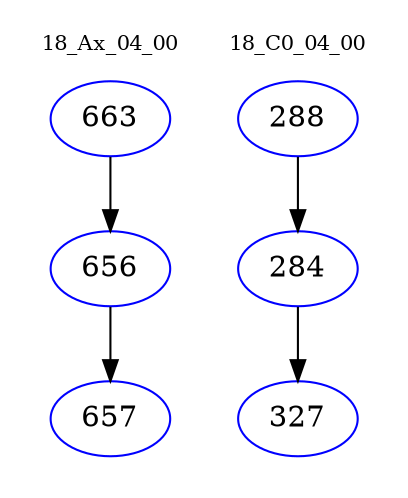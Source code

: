 digraph{
subgraph cluster_0 {
color = white
label = "18_Ax_04_00";
fontsize=10;
T0_663 [label="663", color="blue"]
T0_663 -> T0_656 [color="black"]
T0_656 [label="656", color="blue"]
T0_656 -> T0_657 [color="black"]
T0_657 [label="657", color="blue"]
}
subgraph cluster_1 {
color = white
label = "18_C0_04_00";
fontsize=10;
T1_288 [label="288", color="blue"]
T1_288 -> T1_284 [color="black"]
T1_284 [label="284", color="blue"]
T1_284 -> T1_327 [color="black"]
T1_327 [label="327", color="blue"]
}
}
